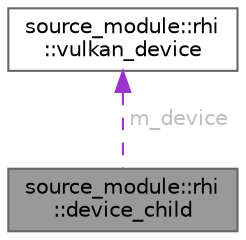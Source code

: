 digraph "source_module::rhi::device_child"
{
 // LATEX_PDF_SIZE
  bgcolor="transparent";
  edge [fontname=Helvetica,fontsize=10,labelfontname=Helvetica,labelfontsize=10];
  node [fontname=Helvetica,fontsize=10,shape=box,height=0.2,width=0.4];
  Node1 [id="Node000001",label="source_module::rhi\l::device_child",height=0.2,width=0.4,color="gray40", fillcolor="grey60", style="filled", fontcolor="black",tooltip=" "];
  Node2 -> Node1 [id="edge1_Node000001_Node000002",dir="back",color="darkorchid3",style="dashed",tooltip=" ",label=" m_device",fontcolor="grey" ];
  Node2 [id="Node000002",label="source_module::rhi\l::vulkan_device",height=0.2,width=0.4,color="gray40", fillcolor="white", style="filled",URL="$classsource__module_1_1rhi_1_1vulkan__device.html",tooltip=" "];
}
